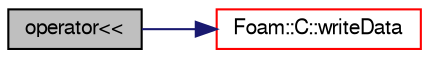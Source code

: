 digraph "operator&lt;&lt;"
{
  bgcolor="transparent";
  edge [fontname="FreeSans",fontsize="10",labelfontname="FreeSans",labelfontsize="10"];
  node [fontname="FreeSans",fontsize="10",shape=record];
  rankdir="LR";
  Node132719 [label="operator\<\<",height=0.2,width=0.4,color="black", fillcolor="grey75", style="filled", fontcolor="black"];
  Node132719 -> Node132720 [color="midnightblue",fontsize="10",style="solid",fontname="FreeSans"];
  Node132720 [label="Foam::C::writeData",height=0.2,width=0.4,color="red",URL="$a29978.html#a4a9a5e81ef203c89a365d47f0acc39b9",tooltip="Write the function coefficients. "];
}
